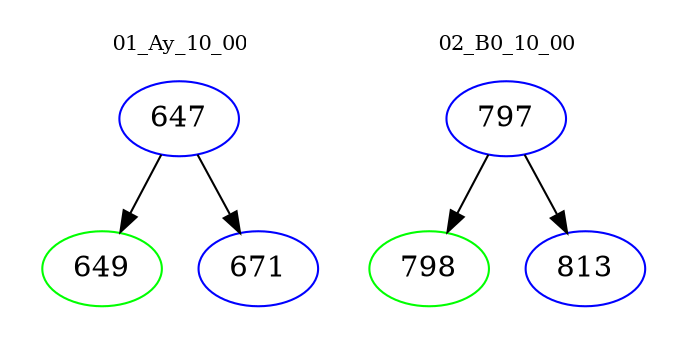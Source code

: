 digraph{
subgraph cluster_0 {
color = white
label = "01_Ay_10_00";
fontsize=10;
T0_647 [label="647", color="blue"]
T0_647 -> T0_649 [color="black"]
T0_649 [label="649", color="green"]
T0_647 -> T0_671 [color="black"]
T0_671 [label="671", color="blue"]
}
subgraph cluster_1 {
color = white
label = "02_B0_10_00";
fontsize=10;
T1_797 [label="797", color="blue"]
T1_797 -> T1_798 [color="black"]
T1_798 [label="798", color="green"]
T1_797 -> T1_813 [color="black"]
T1_813 [label="813", color="blue"]
}
}
